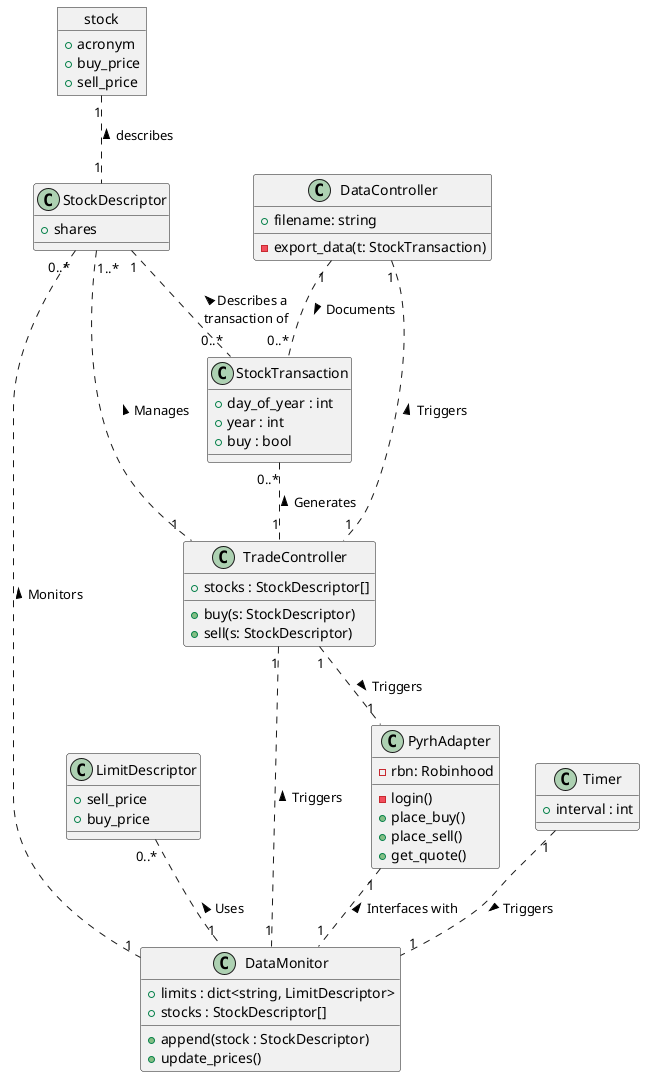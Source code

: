 @startuml "Domain Model Diagram"

object stock {
    + acronym
    + buy_price
    + sell_price
}

class StockDescriptor {
    + shares
}

class LimitDescriptor {
    + sell_price
    + buy_price
}

stock "1" .. "1" StockDescriptor : < describes

class TradeController {
    + stocks : StockDescriptor[]
    + buy(s: StockDescriptor)
    + sell(s: StockDescriptor)
}

StockDescriptor "1..*" .. "1" TradeController : < Manages

class PyrhAdapter {
    - rbn: Robinhood
    - login()
    + place_buy()
    + place_sell()
    + get_quote()
}

TradeController "1" .. "1" PyrhAdapter : > Triggers

class DataMonitor {
    + limits : dict<string, LimitDescriptor>
    + stocks : StockDescriptor[]
    + append(stock : StockDescriptor)
    + update_prices()
}

TradeController "1" .. "1" DataMonitor : < Triggers
StockDescriptor "0..*" .. "1" DataMonitor : < Monitors
LimitDescriptor "0..*" .. "1" DataMonitor : < Uses
PyrhAdapter "1" .. "1" DataMonitor : < Interfaces with

class Timer {
    + interval : int
}

Timer "1" .. "1" DataMonitor : > Triggers

class StockTransaction {
    + day_of_year : int
    + year : int
    + buy : bool
}

StockDescriptor "1" .. "0..*" StockTransaction : < Describes a\ntransaction of

StockTransaction "0..*" .. "1" TradeController : < Generates

class DataController {
    + filename: string
    - export_data(t: StockTransaction)
}

DataController "1" .. "1" TradeController : < Triggers
DataController "1" .. "0..*" StockTransaction : > Documents

@enduml

